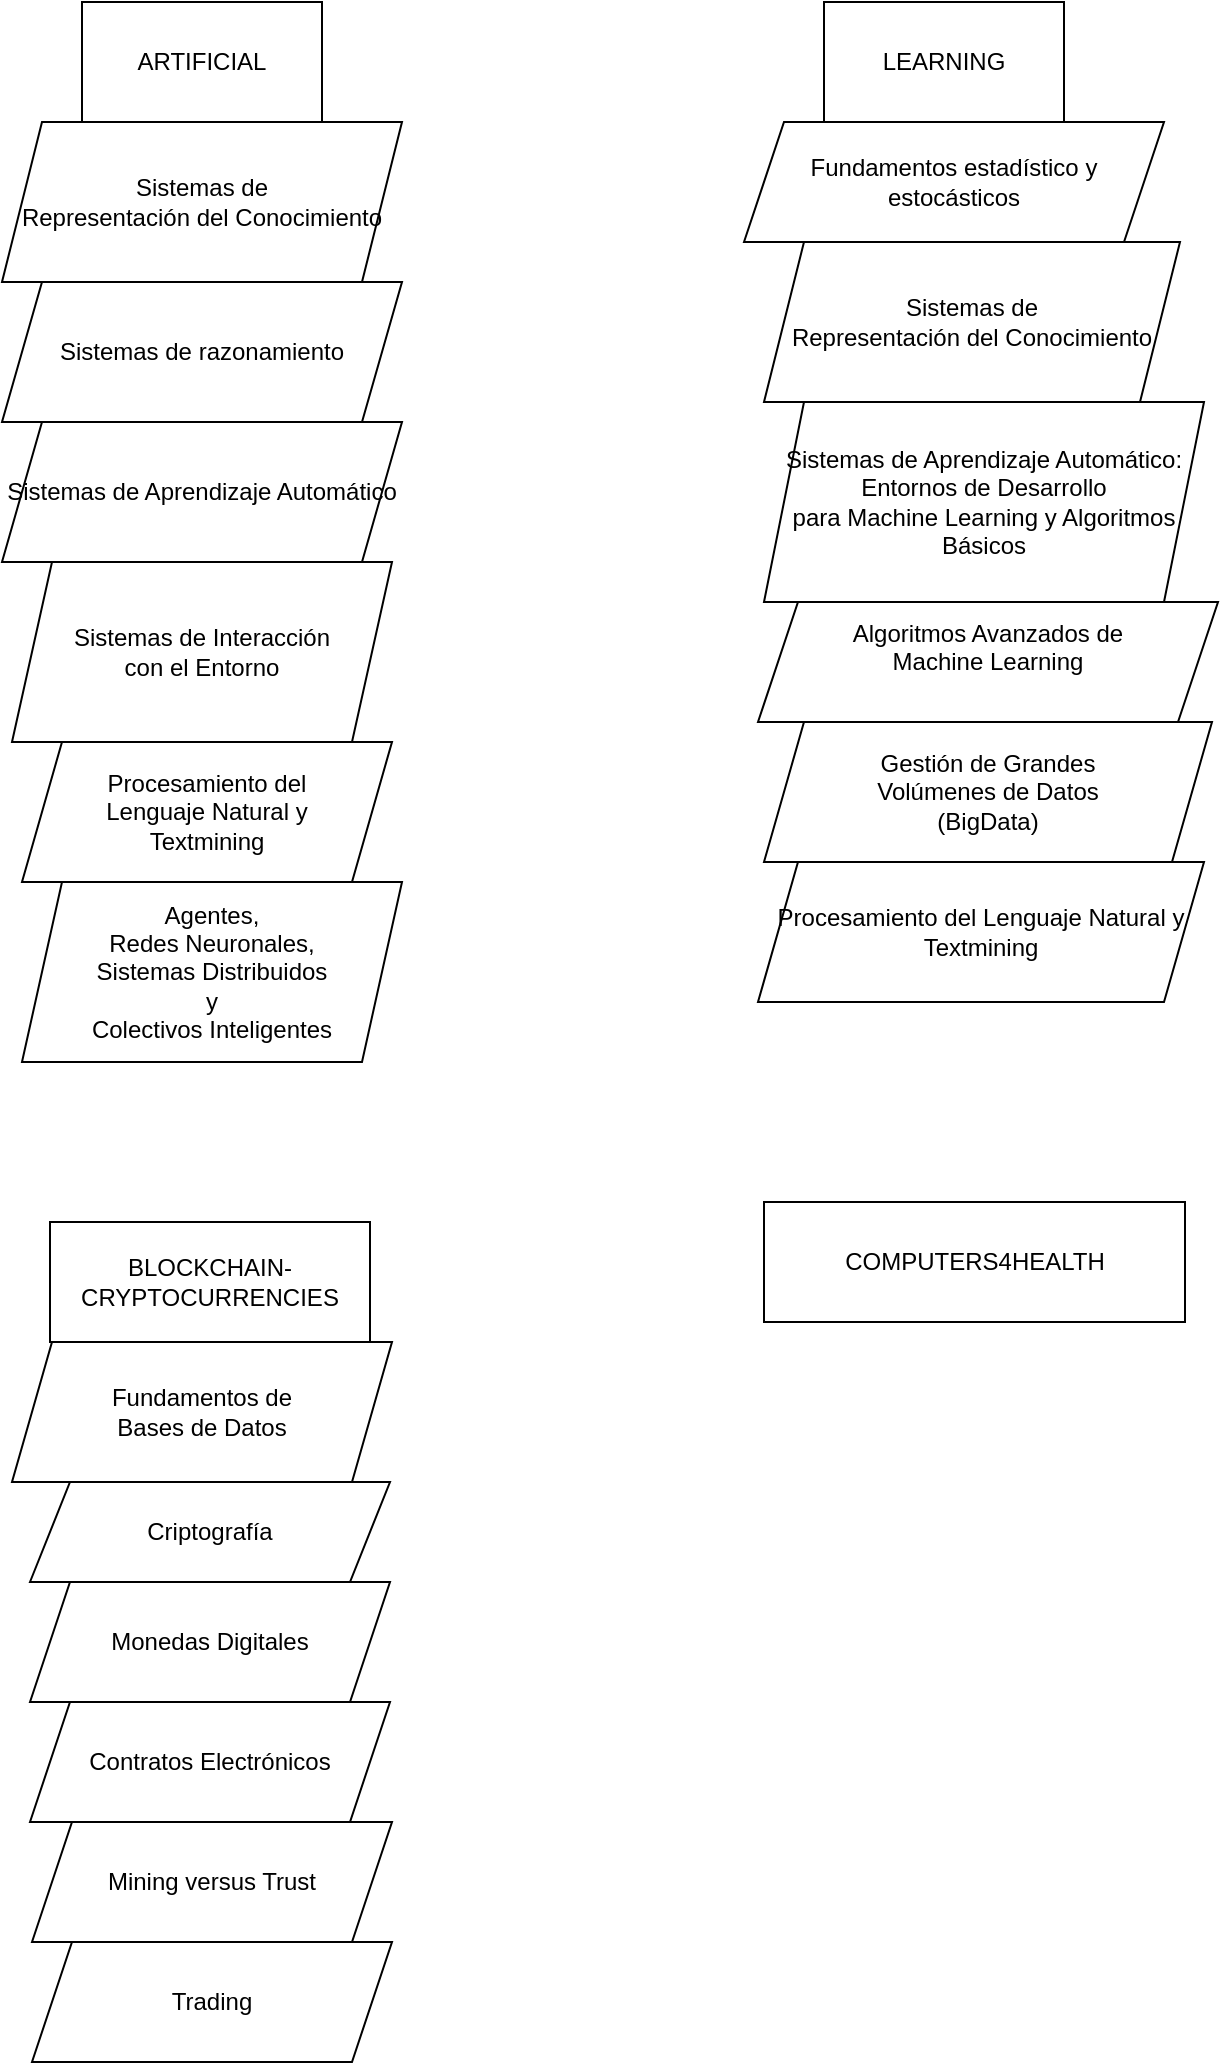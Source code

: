 <mxfile version="14.8.5" type="github">
  <diagram id="p7oysk6ndTNmlZGjdjdw" name="Page-1">
    <mxGraphModel dx="1422" dy="793" grid="1" gridSize="10" guides="1" tooltips="1" connect="1" arrows="1" fold="1" page="1" pageScale="1" pageWidth="827" pageHeight="1169" math="0" shadow="0">
      <root>
        <mxCell id="0" />
        <mxCell id="1" parent="0" />
        <mxCell id="ecHuSdsquGclo5wVPDqu-1" value="ARTIFICIAL" style="rounded=0;whiteSpace=wrap;html=1;" parent="1" vertex="1">
          <mxGeometry x="170" y="40" width="120" height="60" as="geometry" />
        </mxCell>
        <mxCell id="ecHuSdsquGclo5wVPDqu-2" value="&lt;div&gt;Sistemas de &lt;br&gt;&lt;/div&gt;&lt;div&gt;Representación del Conocimiento&lt;/div&gt;" style="shape=parallelogram;perimeter=parallelogramPerimeter;whiteSpace=wrap;html=1;fixedSize=1;" parent="1" vertex="1">
          <mxGeometry x="130" y="100" width="200" height="80" as="geometry" />
        </mxCell>
        <mxCell id="ecHuSdsquGclo5wVPDqu-3" value="Sistemas de razonamiento" style="shape=parallelogram;perimeter=parallelogramPerimeter;whiteSpace=wrap;html=1;fixedSize=1;" parent="1" vertex="1">
          <mxGeometry x="130" y="180" width="200" height="70" as="geometry" />
        </mxCell>
        <mxCell id="F7p95SuBvXbChNVBSlAI-1" value="Sistemas de Aprendizaje Automático" style="shape=parallelogram;perimeter=parallelogramPerimeter;whiteSpace=wrap;html=1;fixedSize=1;" parent="1" vertex="1">
          <mxGeometry x="130" y="250" width="200" height="70" as="geometry" />
        </mxCell>
        <mxCell id="F7p95SuBvXbChNVBSlAI-2" value="&lt;div&gt;Sistemas de Interacción&lt;/div&gt;&lt;div&gt; con el Entorno&lt;/div&gt;" style="shape=parallelogram;perimeter=parallelogramPerimeter;whiteSpace=wrap;html=1;fixedSize=1;" parent="1" vertex="1">
          <mxGeometry x="135" y="320" width="190" height="90" as="geometry" />
        </mxCell>
        <mxCell id="F7p95SuBvXbChNVBSlAI-3" value="&lt;div&gt;Procesamiento del&lt;/div&gt;&lt;div&gt; Lenguaje Natural y&lt;/div&gt;&lt;div&gt;Textmining&lt;br&gt;&lt;/div&gt;" style="shape=parallelogram;perimeter=parallelogramPerimeter;whiteSpace=wrap;html=1;fixedSize=1;" parent="1" vertex="1">
          <mxGeometry x="140" y="410" width="185" height="70" as="geometry" />
        </mxCell>
        <mxCell id="F7p95SuBvXbChNVBSlAI-4" value="&lt;div&gt;Agentes, &lt;br&gt;&lt;/div&gt;&lt;div&gt;Redes Neuronales, &lt;br&gt;&lt;/div&gt;&lt;div&gt;Sistemas Distribuidos&lt;br&gt;&lt;/div&gt;&lt;div&gt;y &lt;br&gt;&lt;/div&gt;&lt;div&gt;Colectivos Inteligentes&lt;br&gt;&lt;/div&gt;" style="shape=parallelogram;perimeter=parallelogramPerimeter;whiteSpace=wrap;html=1;fixedSize=1;" parent="1" vertex="1">
          <mxGeometry x="140" y="480" width="190" height="90" as="geometry" />
        </mxCell>
        <mxCell id="w5-nC1y-dMxMbd4l77DF-1" value="BLOCKCHAIN-CRYPTOCURRENCIES" style="rounded=0;whiteSpace=wrap;html=1;" parent="1" vertex="1">
          <mxGeometry x="154" y="650" width="160" height="60" as="geometry" />
        </mxCell>
        <mxCell id="w5-nC1y-dMxMbd4l77DF-2" value="&lt;div&gt;Fundamentos de &lt;br&gt;&lt;/div&gt;&lt;div&gt;Bases de Datos&lt;/div&gt;" style="shape=parallelogram;perimeter=parallelogramPerimeter;whiteSpace=wrap;html=1;fixedSize=1;" parent="1" vertex="1">
          <mxGeometry x="135" y="710" width="190" height="70" as="geometry" />
        </mxCell>
        <mxCell id="w5-nC1y-dMxMbd4l77DF-3" value="Criptografía" style="shape=parallelogram;perimeter=parallelogramPerimeter;whiteSpace=wrap;html=1;fixedSize=1;" parent="1" vertex="1">
          <mxGeometry x="144" y="780" width="180" height="50" as="geometry" />
        </mxCell>
        <mxCell id="w5-nC1y-dMxMbd4l77DF-8" value="Monedas Digitales" style="shape=parallelogram;perimeter=parallelogramPerimeter;whiteSpace=wrap;html=1;fixedSize=1;" parent="1" vertex="1">
          <mxGeometry x="144" y="830" width="180" height="60" as="geometry" />
        </mxCell>
        <mxCell id="w5-nC1y-dMxMbd4l77DF-9" value="Contratos Electrónicos" style="shape=parallelogram;perimeter=parallelogramPerimeter;whiteSpace=wrap;html=1;fixedSize=1;" parent="1" vertex="1">
          <mxGeometry x="144" y="890" width="180" height="60" as="geometry" />
        </mxCell>
        <mxCell id="w5-nC1y-dMxMbd4l77DF-10" value="Mining versus Trust" style="shape=parallelogram;perimeter=parallelogramPerimeter;whiteSpace=wrap;html=1;fixedSize=1;" parent="1" vertex="1">
          <mxGeometry x="145" y="950" width="180" height="60" as="geometry" />
        </mxCell>
        <mxCell id="w5-nC1y-dMxMbd4l77DF-11" value="Trading" style="shape=parallelogram;perimeter=parallelogramPerimeter;whiteSpace=wrap;html=1;fixedSize=1;" parent="1" vertex="1">
          <mxGeometry x="145" y="1010" width="180" height="60" as="geometry" />
        </mxCell>
        <mxCell id="w5-nC1y-dMxMbd4l77DF-12" value="LEARNING" style="rounded=0;whiteSpace=wrap;html=1;" parent="1" vertex="1">
          <mxGeometry x="541" y="40" width="120" height="60" as="geometry" />
        </mxCell>
        <mxCell id="w5-nC1y-dMxMbd4l77DF-13" value="Fundamentos estadístico y estocásticos" style="shape=parallelogram;perimeter=parallelogramPerimeter;whiteSpace=wrap;html=1;fixedSize=1;" parent="1" vertex="1">
          <mxGeometry x="501" y="100" width="210" height="60" as="geometry" />
        </mxCell>
        <mxCell id="w5-nC1y-dMxMbd4l77DF-14" value="&lt;div&gt;&lt;br&gt;&lt;/div&gt;&lt;div&gt;Gestión de Grandes &lt;br&gt;&lt;/div&gt;&lt;div&gt;Volúmenes de Datos&lt;/div&gt;&lt;div&gt;(BigData)&lt;br&gt;&lt;/div&gt;&lt;div&gt;&lt;br&gt;&lt;/div&gt;" style="shape=parallelogram;perimeter=parallelogramPerimeter;whiteSpace=wrap;html=1;fixedSize=1;" parent="1" vertex="1">
          <mxGeometry x="511" y="400" width="224" height="70" as="geometry" />
        </mxCell>
        <mxCell id="w5-nC1y-dMxMbd4l77DF-17" value="&lt;div&gt;Algoritmos Avanzados de &lt;br&gt;&lt;/div&gt;&lt;div&gt;Machine Learning&lt;/div&gt;&lt;div&gt;&lt;br&gt;&lt;/div&gt;" style="shape=parallelogram;perimeter=parallelogramPerimeter;whiteSpace=wrap;html=1;fixedSize=1;" parent="1" vertex="1">
          <mxGeometry x="508" y="340" width="230" height="60" as="geometry" />
        </mxCell>
        <mxCell id="w5-nC1y-dMxMbd4l77DF-18" value="&lt;div&gt;Sistemas de Aprendizaje Automático: &lt;br&gt;&lt;/div&gt;&lt;div&gt;Entornos de Desarrollo&lt;/div&gt;&lt;div&gt;para Machine Learning y Algoritmos Básicos&lt;br&gt;&lt;/div&gt;" style="shape=parallelogram;perimeter=parallelogramPerimeter;whiteSpace=wrap;html=1;fixedSize=1;" parent="1" vertex="1">
          <mxGeometry x="511" y="240" width="220" height="100" as="geometry" />
        </mxCell>
        <mxCell id="w5-nC1y-dMxMbd4l77DF-19" value="&lt;div&gt;Sistemas de &lt;br&gt;&lt;/div&gt;&lt;div&gt;Representación del Conocimiento&lt;/div&gt;" style="shape=parallelogram;perimeter=parallelogramPerimeter;whiteSpace=wrap;html=1;fixedSize=1;" parent="1" vertex="1">
          <mxGeometry x="511" y="160" width="208" height="80" as="geometry" />
        </mxCell>
        <mxCell id="w5-nC1y-dMxMbd4l77DF-20" value="&lt;div&gt;Procesamiento del Lenguaje Natural y&lt;/div&gt;&lt;div&gt;Textmining&lt;br&gt;&lt;/div&gt;" style="shape=parallelogram;perimeter=parallelogramPerimeter;whiteSpace=wrap;html=1;fixedSize=1;" parent="1" vertex="1">
          <mxGeometry x="508" y="470" width="223" height="70" as="geometry" />
        </mxCell>
        <mxCell id="6JA4XhRQ41o66r_8hxrZ-1" value="COMPUTERS4HEALTH" style="rounded=0;whiteSpace=wrap;html=1;" vertex="1" parent="1">
          <mxGeometry x="511" y="640" width="210.5" height="60" as="geometry" />
        </mxCell>
      </root>
    </mxGraphModel>
  </diagram>
</mxfile>
